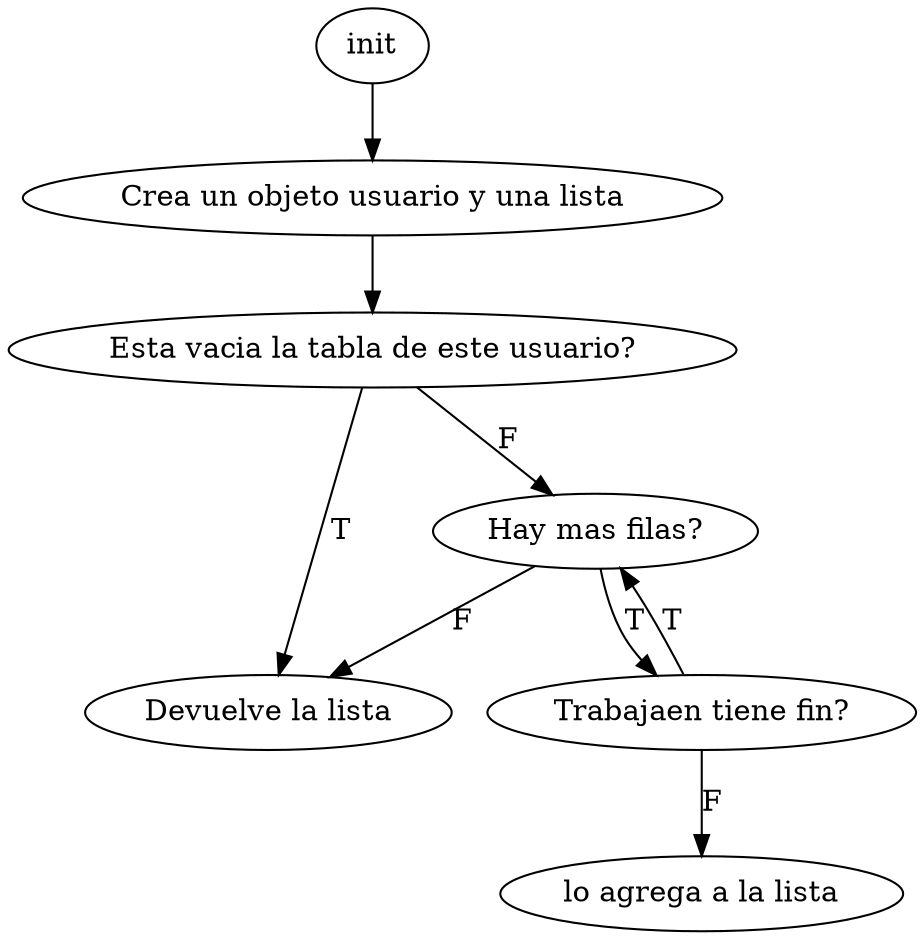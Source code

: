 digraph uwu2 {
"init" -> "Crea un objeto usuario y una lista";
"Crea un objeto usuario y una lista" -> "Esta vacia la tabla de este usuario?";
"Esta vacia la tabla de este usuario?" -> "Devuelve la lista" [label = "T"];
"Esta vacia la tabla de este usuario?" -> "Hay mas filas?" [label="F"];
"Hay mas filas?" -> "Trabajaen tiene fin?" [label = "T"];
"Hay mas filas?" -> "Devuelve la lista" [label = "F"];
"Trabajaen tiene fin?" -> "lo agrega a la lista" [label = "F"] ;
"Trabajaen tiene fin?" -> "Hay mas filas?" [label = "T"];
}